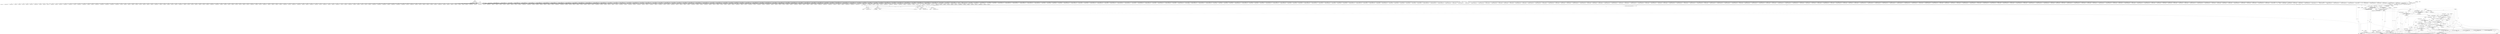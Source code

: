 digraph "0_ImageMagick_56d6e20de489113617cbbddaf41e92600a34db22@array" {
"1011479" [label="(Call,attributes[i] != (const xmlChar *) NULL)"];
"1011510" [label="(Call,(const char *) attributes[i])"];
"1011479" [label="(Call,attributes[i] != (const xmlChar *) NULL)"];
"1011470" [label="(Call,attributes != (const xmlChar **) NULL)"];
"1000185" [label="(MethodParameterIn,const xmlChar **attributes)"];
"1011472" [label="(Call,(const xmlChar **) NULL)"];
"1000237" [label="(Call,(char *) NULL)"];
"1000232" [label="(Call,(const char *) NULL)"];
"1011483" [label="(Call,(const xmlChar *) NULL)"];
"1011909" [label="(Call,(char **) NULL)"];
"1012008" [label="(Call,(char **) NULL)"];
"1012032" [label="(Call,(char **) NULL)"];
"1011886" [label="(Call,(char **) NULL)"];
"1011499" [label="(Call,InterpretImageProperties(msl_info->image_info[n],\n                msl_info->attributes[n],(const char *) attributes[i]))"];
"1011497" [label="(Call,attribute=InterpretImageProperties(msl_info->image_info[n],\n                msl_info->attributes[n],(const char *) attributes[i]))"];
"1011515" [label="(Call,CloneString(&value,attribute))"];
"1012466" [label="(Call,GetTypeMetrics(msl_info->attributes[n],draw_info,&metrics))"];
"1012464" [label="(Call,status=GetTypeMetrics(msl_info->attributes[n],draw_info,&metrics))"];
"1012476" [label="(Call,status != MagickFalse)"];
"1012481" [label="(Call,image=msl_info->attributes[n])"];
"1012488" [label="(Call,FormatImageProperty(image,\"msl:font-metrics.pixels_per_em.x\",\n                \"%g\",metrics.pixels_per_em.x))"];
"1012497" [label="(Call,FormatImageProperty(image,\"msl:font-metrics.pixels_per_em.y\",\n                \"%g\",metrics.pixels_per_em.y))"];
"1012506" [label="(Call,FormatImageProperty(image,\"msl:font-metrics.ascent\",\"%g\",\n                metrics.ascent))"];
"1012513" [label="(Call,FormatImageProperty(image,\"msl:font-metrics.descent\",\"%g\",\n                metrics.descent))"];
"1012520" [label="(Call,FormatImageProperty(image,\"msl:font-metrics.width\",\"%g\",\n                metrics.width))"];
"1012527" [label="(Call,FormatImageProperty(image,\"msl:font-metrics.height\",\"%g\",\n                metrics.height))"];
"1012534" [label="(Call,FormatImageProperty(image,\"msl:font-metrics.max_advance\",\"%g\",\n                metrics.max_advance))"];
"1012541" [label="(Call,FormatImageProperty(image,\"msl:font-metrics.bounds.x1\",\"%g\",\n                metrics.bounds.x1))"];
"1012550" [label="(Call,FormatImageProperty(image,\"msl:font-metrics.bounds.y1\",\"%g\",\n                metrics.bounds.y1))"];
"1012559" [label="(Call,FormatImageProperty(image,\"msl:font-metrics.bounds.x2\",\"%g\",\n                metrics.bounds.x2))"];
"1012568" [label="(Call,FormatImageProperty(image,\"msl:font-metrics.bounds.y2\",\"%g\",\n                metrics.bounds.y2))"];
"1012577" [label="(Call,FormatImageProperty(image,\"msl:font-metrics.origin.x\",\"%g\",\n                metrics.origin.x))"];
"1012586" [label="(Call,FormatImageProperty(image,\"msl:font-metrics.origin.y\",\"%g\",\n                metrics.origin.y))"];
"1012597" [label="(Call,DestroyDrawInfo(draw_info))"];
"1012595" [label="(Call,draw_info=DestroyDrawInfo(draw_info))"];
"1008599" [label="(Call,(const char *) attributes[i])"];
"1018046" [label="(Call,(Image*) NULL)"];
"1017467" [label="(Call,(Image *) NULL)"];
"1017623" [label="(Call,(const char *) attributes[i])"];
"1006461" [label="(Call,(const char *) attributes[i])"];
"1012514" [label="(Identifier,image)"];
"1012517" [label="(Call,metrics.descent)"];
"1014935" [label="(Call,(const char *) attributes[i++])"];
"1014502" [label="(Call,(Image *) NULL)"];
"1018943" [label="(Call,attributes != (const xmlChar **) NULL)"];
"1003100" [label="(Call,(char **) NULL)"];
"1004484" [label="(Call,(const char *) attributes[i++])"];
"1014729" [label="(Call,(const xmlChar *) NULL)"];
"1006772" [label="(Call,attributes[i] != (const xmlChar *) NULL)"];
"1000234" [label="(Identifier,NULL)"];
"1009820" [label="(Call,(const xmlChar *) NULL)"];
"1016133" [label="(Call,(const char *) NULL)"];
"1003342" [label="(Call,(const xmlChar *) NULL)"];
"1008856" [label="(Call,(Image *) NULL)"];
"1004334" [label="(Call,(const xmlChar *) NULL)"];
"1019473" [label="(Call,attributes[i] != (const xmlChar *) NULL)"];
"1011845" [label="(Call,ParseCommandOption(MagickGravityOptions,MagickFalse,\n                        value))"];
"1004223" [label="(Call,(Image *) NULL)"];
"1014856" [label="(Call,(Image *) NULL)"];
"1001578" [label="(Call,(const xmlChar *) NULL)"];
"1014978" [label="(Call,(char **) NULL)"];
"1012568" [label="(Call,FormatImageProperty(image,\"msl:font-metrics.bounds.y2\",\"%g\",\n                metrics.bounds.y2))"];
"1003329" [label="(Call,attributes != (const xmlChar **) NULL)"];
"1007963" [label="(Call,attributes[i] != (const xmlChar *) NULL)"];
"1012476" [label="(Call,status != MagickFalse)"];
"1004977" [label="(Call,attributes[i] != (const xmlChar *) NULL)"];
"1012481" [label="(Call,image=msl_info->attributes[n])"];
"1004729" [label="(Call,(const xmlChar *) NULL)"];
"1009144" [label="(Call,(const char *) attributes[i])"];
"1012873" [label="(Call,(const char *) attributes[i++])"];
"1010794" [label="(Call,attributes[i] != (const xmlChar *) NULL)"];
"1008628" [label="(Call,(char **) NULL)"];
"1018781" [label="(Call,(Image *) NULL)"];
"1001605" [label="(Call,(const char *) attributes[i])"];
"1003476" [label="(Call,(Image *) NULL)"];
"1011490" [label="(Identifier,keyword)"];
"1000279" [label="(Call,(Image *) NULL)"];
"1019173" [label="(Call,(char **) NULL)"];
"1018251" [label="(Call,(Image*) NULL)"];
"1005603" [label="(Call,(char **) NULL)"];
"1001764" [label="(Call,(const char *) attributes[i++])"];
"1018952" [label="(Call,attributes[i] != (const xmlChar *) NULL)"];
"1006241" [label="(Call,(const xmlChar *) NULL)"];
"1017032" [label="(Call,(const char *) attributes[i++])"];
"1014011" [label="(Call,(const char *) attributes[i++])"];
"1012993" [label="(Call,(Image *) NULL)"];
"1012501" [label="(Call,metrics.pixels_per_em.y)"];
"1017221" [label="(Call,(Image *) NULL)"];
"1012554" [label="(Call,metrics.bounds.y1)"];
"1003024" [label="(Call,(const char *) attributes[i])"];
"1018373" [label="(Call,(const char *) attributes[i])"];
"1000529" [label="(Call,attributes[i] != (const xmlChar *) NULL)"];
"1014248" [label="(Call,(Image *) NULL)"];
"1007724" [label="(Call,(char **) NULL)"];
"1007223" [label="(Call,(const xmlChar *) NULL)"];
"1002993" [label="(Call,attributes[i] != (const xmlChar *) NULL)"];
"1009893" [label="(Call,(char **) NULL)"];
"1004956" [label="(Call,(Image *) NULL)"];
"1011480" [label="(Call,attributes[i])"];
"1014663" [label="(Call,(Image *) NULL)"];
"1006434" [label="(Call,(const xmlChar *) NULL)"];
"1013026" [label="(Call,(const char *) attributes[i++])"];
"1002331" [label="(Call,(const xmlChar *) NULL)"];
"1008729" [label="(Call,(Image *) NULL)"];
"1015066" [label="(Call,(Image *) NULL)"];
"1007077" [label="(Call,attributes[i] != (const xmlChar *) NULL)"];
"1006523" [label="(Call,(char **) NULL)"];
"1011441" [label="(Block,)"];
"1014268" [label="(Call,attributes != (const xmlChar **) NULL)"];
"1002499" [label="(Call,(Image *) NULL)"];
"1011911" [label="(Identifier,NULL)"];
"1012861" [label="(Call,attributes[i] != (const xmlChar *) NULL)"];
"1019031" [label="(Call,(const char *) NULL)"];
"1013260" [label="(Call,attributes[i] != (const xmlChar *) NULL)"];
"1008883" [label="(Call,attributes[i] != (const xmlChar *) NULL)"];
"1009667" [label="(Call,attributes[i] != (const xmlChar *) NULL)"];
"1010906" [label="(Call,attributes[i] != (const xmlChar *) NULL)"];
"1012515" [label="(Literal,\"msl:font-metrics.descent\")"];
"1007655" [label="(Call,attributes != (const xmlChar **) NULL)"];
"1007668" [label="(Call,(const xmlChar *) NULL)"];
"1005116" [label="(Call,(const char *) attributes[i++])"];
"1007621" [label="(Call,(Image *) NULL)"];
"1018821" [label="(Call,(Image *) NULL)"];
"1011472" [label="(Call,(const xmlChar **) NULL)"];
"1013005" [label="(Call,attributes != (const xmlChar **) NULL)"];
"1019118" [label="(Call,attributes[i] != (const xmlChar *) NULL)"];
"1000232" [label="(Call,(const char *) NULL)"];
"1013107" [label="(Call,(char **) NULL)"];
"1012590" [label="(Call,metrics.origin.y)"];
"1013619" [label="(Call,attributes == (const xmlChar **) NULL)"];
"1007219" [label="(Call,attributes[i] != (const xmlChar *) NULL)"];
"1000235" [label="(Call,value=(char *) NULL)"];
"1017604" [label="(Call,(const char *) attributes[i++])"];
"1012559" [label="(Call,FormatImageProperty(image,\"msl:font-metrics.bounds.x2\",\"%g\",\n                metrics.bounds.x2))"];
"1008762" [label="(Call,(const char *) attributes[i++])"];
"1012523" [label="(Literal,\"%g\")"];
"1018560" [label="(Call,(Image *) NULL)"];
"1016302" [label="(Call,attributes[i] != (const xmlChar *) NULL)"];
"1006249" [label="(Call,(const char *) attributes[i++])"];
"1003448" [label="(Call,(const char *) NULL)"];
"1015731" [label="(Call,attributes == (const xmlChar **) NULL)"];
"1000307" [label="(Call,(const xmlChar *) NULL)"];
"1010825" [label="(Call,(const char *) attributes[i])"];
"1008874" [label="(Call,attributes != (const xmlChar **) NULL)"];
"1019122" [label="(Call,(const xmlChar *) NULL)"];
"1008651" [label="(Call,(char **) NULL)"];
"1010806" [label="(Call,(const char *) attributes[i++])"];
"1017596" [label="(Call,(const xmlChar *) NULL)"];
"1002533" [label="(Call,(const char *) attributes[i++])"];
"1002705" [label="(Call,attributes[i] != (const xmlChar *) NULL)"];
"1007108" [label="(Call,(const char *) attributes[i])"];
"1017492" [label="(Call,(const xmlChar *) NULL)"];
"1012578" [label="(Identifier,image)"];
"1003350" [label="(Call,(const char *) attributes[i++])"];
"1017427" [label="(Call,(Image *) NULL)"];
"1015276" [label="(Call,(Image *) NULL)"];
"1009698" [label="(Call,(const char *) attributes[i])"];
"1018149" [label="(Call,(const xmlChar *) NULL)"];
"1005095" [label="(Call,attributes != (const xmlChar **) NULL)"];
"1008160" [label="(Call,(const xmlChar *) NULL)"];
"1000185" [label="(MethodParameterIn,const xmlChar **attributes)"];
"1004968" [label="(Call,attributes != (const xmlChar **) NULL)"];
"1019108" [label="(Call,attributes == (const xmlChar **) NULL)"];
"1000541" [label="(Call,(const char *) attributes[i++])"];
"1016551" [label="(Call,attributes[i] != (const xmlChar *) NULL)"];
"1011228" [label="(Call,(const xmlChar *) NULL)"];
"1011479" [label="(Call,attributes[i] != (const xmlChar *) NULL)"];
"1017254" [label="(Call,(const char *) attributes[i++])"];
"1006803" [label="(Call,(const char *) attributes[i])"];
"1012537" [label="(Literal,\"%g\")"];
"1010626" [label="(Call,(const xmlChar *) NULL)"];
"1013264" [label="(Call,(const xmlChar *) NULL)"];
"1018710" [label="(Call,(char **) NULL)"];
"1015773" [label="(Call,(const char *) attributes[i])"];
"1004756" [label="(Call,(const char *) attributes[i])"];
"1007056" [label="(Call,(Image *) NULL)"];
"1018629" [label="(Call,(Image *) NULL)"];
"1012008" [label="(Call,(char **) NULL)"];
"1017908" [label="(Call,(Image*) NULL)"];
"1001565" [label="(Call,attributes != (const xmlChar **) NULL)"];
"1010106" [label="(Call,attributes[i] != (const xmlChar *) NULL)"];
"1006586" [label="(Call,(Image *) NULL)"];
"1010507" [label="(Call,(char **) NULL)"];
"1004701" [label="(Call,(Image *) NULL)"];
"1010304" [label="(Call,(const char *) attributes[i])"];
"1008568" [label="(Call,attributes == (const xmlChar **) NULL)"];
"1010285" [label="(Call,(const char *) attributes[i++])"];
"1008556" [label="(Call,(Image *) NULL)"];
"1012538" [label="(Call,metrics.max_advance)"];
"1017020" [label="(Call,attributes[i] != (const xmlChar *) NULL)"];
"1012508" [label="(Literal,\"msl:font-metrics.ascent\")"];
"1017972" [label="(Call,(const char *) attributes[i])"];
"1001983" [label="(Call,(Image *) NULL)"];
"1017944" [label="(Call,(const xmlChar *) NULL)"];
"1008486" [label="(Call,(Image *) NULL)"];
"1018416" [label="(Call,(Image *) NULL)"];
"1013153" [label="(Call,(Image *) NULL)"];
"1012507" [label="(Identifier,image)"];
"1012482" [label="(Identifier,image)"];
"1005104" [label="(Call,attributes[i] != (const xmlChar *) NULL)"];
"1004737" [label="(Call,(const char *) attributes[i++])"];
"1012054" [label="(Call,ParseCommandOption(MagickStretchOptions,MagickFalse,\n                        value))"];
"1004321" [label="(Call,attributes != (const xmlChar **) NULL)"];
"1007796" [label="(Call,(char **) NULL)"];
"1019259" [label="(Call,(const char *) attributes[i++])"];
"1009457" [label="(Call,attributes != (const xmlChar **) NULL)"];
"1018177" [label="(Call,(const char *) attributes[i])"];
"1015555" [label="(Call,(const char *) attributes[i])"];
"1014913" [label="(Call,attributes == (const xmlChar **) NULL)"];
"1011497" [label="(Call,attribute=InterpretImageProperties(msl_info->image_info[n],\n                msl_info->attributes[n],(const char *) attributes[i]))"];
"1011471" [label="(Identifier,attributes)"];
"1012522" [label="(Literal,\"msl:font-metrics.width\")"];
"1009104" [label="(Call,attributes != (const xmlChar **) NULL)"];
"1010545" [label="(Call,(Image *) NULL)"];
"1004476" [label="(Call,(const xmlChar *) NULL)"];
"1004443" [label="(Call,(Image *) NULL)"];
"1005702" [label="(Call,(char **) NULL)"];
"1012500" [label="(Literal,\"%g\")"];
"1011909" [label="(Call,(char **) NULL)"];
"1010896" [label="(Call,attributes == (const xmlChar **) NULL)"];
"1012516" [label="(Literal,\"%g\")"];
"1018983" [label="(Call,(const char *) attributes[i])"];
"1006679" [label="(Call,(const char *) attributes[i])"];
"1009559" [label="(Call,(char **) NULL)"];
"1009478" [label="(Call,(const char *) attributes[i++])"];
"1016998" [label="(Call,(Image *) NULL)"];
"1016530" [label="(Call,(Image *) NULL)"];
"1005008" [label="(Call,(const char *) attributes[i])"];
"1005566" [label="(Call,(char **) NULL)"];
"1012497" [label="(Call,FormatImageProperty(image,\"msl:font-metrics.pixels_per_em.y\",\n                \"%g\",metrics.pixels_per_em.y))"];
"1002635" [label="(Call,(Image *) NULL)"];
"1002016" [label="(Call,(const xmlChar *) NULL)"];
"1017744" [label="(Call,(const xmlChar *) NULL)"];
"1004884" [label="(Call,(const char *) attributes[i])"];
"1008355" [label="(Call,attributes[i] != (const xmlChar *) NULL)"];
"1018873" [label="(Call,(const char *) attributes[i])"];
"1015288" [label="(Call,attributes != (const xmlChar **) NULL)"];
"1004306" [label="(Call,(Image *) NULL)"];
"1013999" [label="(Call,attributes[i] != (const xmlChar *) NULL)"];
"1012529" [label="(Literal,\"msl:font-metrics.height\")"];
"1012586" [label="(Call,FormatImageProperty(image,\"msl:font-metrics.origin.y\",\"%g\",\n                metrics.origin.y))"];
"1004503" [label="(Call,(const char *) attributes[i])"];
"1018135" [label="(Call,attributes == (const xmlChar **) NULL)"];
"1012561" [label="(Literal,\"msl:font-metrics.bounds.x2\")"];
"1009466" [label="(Call,attributes[i] != (const xmlChar *) NULL)"];
"1016293" [label="(Call,attributes != (const xmlChar **) NULL)"];
"1003989" [label="(Call,(Image *) NULL)"];
"1012916" [label="(Call,(char *) NULL)"];
"1002451" [label="(Call,(Image *) NULL)"];
"1012528" [label="(Identifier,image)"];
"1006330" [label="(Call,(char **) NULL)"];
"1012483" [label="(Call,msl_info->attributes[n])"];
"1000936" [label="(Call,(char **) NULL)"];
"1004989" [label="(Call,(const char *) attributes[i++])"];
"1006216" [label="(Call,(Image *) NULL)"];
"1008367" [label="(Call,(const char *) attributes[i++])"];
"1016823" [label="(Call,attributes != (const xmlChar **) NULL)"];
"1000959" [label="(Call,(char **) NULL)"];
"1011491" [label="(Call,(const char *) attributes[i++])"];
"1000533" [label="(Call,(const xmlChar *) NULL)"];
"1018113" [label="(Call,(Image*) NULL)"];
"1004330" [label="(Call,attributes[i] != (const xmlChar *) NULL)"];
"1013667" [label="(Call,(const char *) attributes[i])"];
"1000315" [label="(Call,(const char *) attributes[i++])"];
"1005726" [label="(Call,(char **) NULL)"];
"1012577" [label="(Call,FormatImageProperty(image,\"msl:font-metrics.origin.x\",\"%g\",\n                metrics.origin.x))"];
"1012521" [label="(Identifier,image)"];
"1012492" [label="(Call,metrics.pixels_per_em.x)"];
"1012865" [label="(Call,(const xmlChar *) NULL)"];
"1012534" [label="(Call,FormatImageProperty(image,\"msl:font-metrics.max_advance\",\"%g\",\n                metrics.max_advance))"];
"1017564" [label="(Call,(Image *) NULL)"];
"1008346" [label="(Call,attributes != (const xmlChar **) NULL)"];
"1007182" [label="(Call,(Image *) NULL)"];
"1017519" [label="(Call,(const char *) attributes[i])"];
"1011505" [label="(Call,msl_info->attributes[n])"];
"1018321" [label="(Call,(Image *) NULL)"];
"1011488" [label="(Block,)"];
"1001783" [label="(Call,(const char *) attributes[i])"];
"1012488" [label="(Call,FormatImageProperty(image,\"msl:font-metrics.pixels_per_em.x\",\n                \"%g\",metrics.pixels_per_em.x))"];
"1004463" [label="(Call,attributes != (const xmlChar **) NULL)"];
"1008334" [label="(Call,(Image *) NULL)"];
"1019463" [label="(Call,attributes == (const xmlChar **) NULL)"];
"1014277" [label="(Call,attributes[i] != (const xmlChar *) NULL)"];
"1012560" [label="(Identifier,image)"];
"1007967" [label="(Call,(const xmlChar *) NULL)"];
"1017364" [label="(Call,(char **) NULL)"];
"1010414" [label="(Call,attributes[i] != (const xmlChar *) NULL)"];
"1002997" [label="(Call,(const xmlChar *) NULL)"];
"1009658" [label="(Call,attributes != (const xmlChar **) NULL)"];
"1015515" [label="(Call,attributes != (const xmlChar **) NULL)"];
"1014556" [label="(Call,(const char *) attributes[i])"];
"1014003" [label="(Call,(const xmlChar *) NULL)"];
"1001731" [label="(Call,(Image *) NULL)"];
"1011474" [label="(Identifier,NULL)"];
"1008781" [label="(Call,(const char *) attributes[i])"];
"1015487" [label="(Call,(Image *) NULL)"];
"1013272" [label="(Call,(const char *) attributes[i++])"];
"1011255" [label="(Call,(const char *) attributes[i])"];
"1011907" [label="(Call,StringToDouble(value,(char **) NULL))"];
"1011500" [label="(Call,msl_info->image_info[n])"];
"1004853" [label="(Call,attributes[i] != (const xmlChar *) NULL)"];
"1012524" [label="(Call,metrics.width)"];
"1014528" [label="(Call,(const xmlChar *) NULL)"];
"1003765" [label="(Call,(const char *) NULL)"];
"1003943" [label="(Call,(char **) NULL)"];
"1010418" [label="(Call,(const xmlChar *) NULL)"];
"1012527" [label="(Call,FormatImageProperty(image,\"msl:font-metrics.height\",\"%g\",\n                metrics.height))"];
"1010884" [label="(Call,(Image *) NULL)"];
"1002239" [label="(Call,(Image *) NULL)"];
"1012464" [label="(Call,status=GetTypeMetrics(msl_info->attributes[n],draw_info,&metrics))"];
"1017740" [label="(Call,attributes[i] != (const xmlChar *) NULL)"];
"1008590" [label="(Call,(const char *) attributes[i++])"];
"1012662" [label="(Call,(const xmlChar *) NULL)"];
"1015753" [label="(Call,(const char *) attributes[i++])"];
"1010097" [label="(Call,attributes != (const xmlChar **) NULL)"];
"1012006" [label="(Call,StringToDouble(value,(char **) NULL))"];
"1012851" [label="(Call,attributes == (const xmlChar **) NULL)"];
"1016362" [label="(Call,(char **) NULL)"];
"1014756" [label="(Call,(const char *) attributes[i])"];
"1001752" [label="(Call,attributes[i] != (const xmlChar *) NULL)"];
"1006237" [label="(Call,attributes[i] != (const xmlChar *) NULL)"];
"1012472" [label="(Identifier,draw_info)"];
"1006639" [label="(Call,attributes != (const xmlChar **) NULL)"];
"1010922" [label="(Call,(const char *) attributes[i++])"];
"1004832" [label="(Call,(Image *) NULL)"];
"1018641" [label="(Call,attributes != (const xmlChar **) NULL)"];
"1010110" [label="(Call,(const xmlChar *) NULL)"];
"1006931" [label="(Call,(Image *) NULL)"];
"1013929" [label="(Call,(Image *) NULL)"];
"1009203" [label="(Call,(char **) NULL)"];
"1014785" [label="(Call,(char **) NULL)"];
"1000303" [label="(Call,attributes[i] != (const xmlChar *) NULL)"];
"1007941" [label="(Call,(Image *) NULL)"];
"1003532" [label="(Call,(const char *) attributes[i])"];
"1012473" [label="(Call,&metrics)"];
"1008887" [label="(Call,(const xmlChar *) NULL)"];
"1009470" [label="(Call,(const xmlChar *) NULL)"];
"1012466" [label="(Call,GetTypeMetrics(msl_info->attributes[n],draw_info,&metrics))"];
"1019247" [label="(Call,attributes[i] != (const xmlChar *) NULL)"];
"1012658" [label="(Call,attributes[i] != (const xmlChar *) NULL)"];
"1012580" [label="(Literal,\"%g\")"];
"1003369" [label="(Call,(const char *) attributes[i])"];
"1006430" [label="(Call,attributes[i] != (const xmlChar *) NULL)"];
"1012467" [label="(Call,msl_info->attributes[n])"];
"1002717" [label="(Call,(const char *) attributes[i++])"];
"1002012" [label="(Call,attributes[i] != (const xmlChar *) NULL)"];
"1009113" [label="(Call,attributes[i] != (const xmlChar *) NULL)"];
"1015528" [label="(Call,(const xmlChar *) NULL)"];
"1010273" [label="(Call,attributes[i] != (const xmlChar *) NULL)"];
"1012478" [label="(Identifier,MagickFalse)"];
"1012893" [label="(Call,(const char *) attributes[i])"];
"1004660" [label="(Call,(Image *) NULL)"];
"1014955" [label="(Call,(const char *) attributes[i])"];
"1017024" [label="(Call,(const xmlChar *) NULL)"];
"1010798" [label="(Call,(const xmlChar *) NULL)"];
"1017273" [label="(Call,(const char *) attributes[i])"];
"1012552" [label="(Literal,\"msl:font-metrics.bounds.y1\")"];
"1015745" [label="(Call,(const xmlChar *) NULL)"];
"1010941" [label="(Call,(const char *) attributes[i])"];
"1008146" [label="(Call,attributes == (const xmlChar **) NULL)"];
"1017233" [label="(Call,attributes != (const xmlChar **) NULL)"];
"1016888" [label="(Call,(char **) NULL)"];
"1012032" [label="(Call,(char **) NULL)"];
"1010653" [label="(Call,(const char *) attributes[i])"];
"1008582" [label="(Call,(const xmlChar *) NULL)"];
"1006268" [label="(Call,(const char *) attributes[i])"];
"1014737" [label="(Call,(const char *) attributes[i++])"];
"1009807" [label="(Call,attributes != (const xmlChar **) NULL)"];
"1012569" [label="(Identifier,image)"];
"1011884" [label="(Call,StringToDouble(value,\n                        (char **) NULL))"];
"1016542" [label="(Call,attributes != (const xmlChar **) NULL)"];
"1012477" [label="(Identifier,status)"];
"1014524" [label="(Call,attributes[i] != (const xmlChar *) NULL)"];
"1002043" [label="(Call,(const char *) attributes[i])"];
"1000334" [label="(Call,(const char *) attributes[i])"];
"1009445" [label="(Call,(Image *) NULL)"];
"1007231" [label="(Call,(const char *) attributes[i++])"];
"1001878" [label="(Call,(char **) NULL)"];
"1011888" [label="(Identifier,NULL)"];
"1006409" [label="(Call,(Image *) NULL)"];
"1001942" [label="(Call,(Image *) NULL)"];
"1004472" [label="(Call,attributes[i] != (const xmlChar *) NULL)"];
"1019593" [label="(Call,value != NULL)"];
"1012531" [label="(Call,metrics.height)"];
"1001743" [label="(Call,attributes != (const xmlChar **) NULL)"];
"1001586" [label="(Call,(const char *) attributes[i++])"];
"1006228" [label="(Call,attributes != (const xmlChar **) NULL)"];
"1010137" [label="(Call,(const char *) attributes[i])"];
"1011642" [label="(Call,ParseCommandOption(MagickAlignOptions,MagickFalse,\n                        value))"];
"1009780" [label="(Call,(Image *) NULL)"];
"1007089" [label="(Call,(const char *) attributes[i++])"];
"1015719" [label="(Call,(Image *) NULL)"];
"1019251" [label="(Call,(const xmlChar *) NULL)"];
"1006964" [label="(Call,(const char *) attributes[i++])"];
"1012034" [label="(Identifier,NULL)"];
"1004844" [label="(Call,attributes != (const xmlChar **) NULL)"];
"1012010" [label="(Identifier,NULL)"];
"1015078" [label="(Call,attributes != (const xmlChar **) NULL)"];
"1006368" [label="(Call,(Image *) NULL)"];
"1016845" [label="(Call,(const char *) attributes[i++])"];
"1019225" [label="(Call,(Image *) NULL)"];
"1002948" [label="(Call,(Image *) NULL)"];
"1017583" [label="(Call,attributes != (const xmlChar **) NULL)"];
"1016865" [label="(Call,(const char *) attributes[i])"];
"1000520" [label="(Call,attributes != (const xmlChar **) NULL)"];
"1012589" [label="(Literal,\"%g\")"];
"1006857" [label="(Call,(Image *) NULL)"];
"1017719" [label="(Call,(Image *) NULL)"];
"1000239" [label="(Identifier,NULL)"];
"1011517" [label="(Identifier,value)"];
"1016582" [label="(Call,(const char *) attributes[i])"];
"1011200" [label="(Call,(Image *) NULL)"];
"1012579" [label="(Literal,\"msl:font-metrics.origin.x\")"];
"1011498" [label="(Identifier,attribute)"];
"1008895" [label="(Call,(const char *) attributes[i++])"];
"1002024" [label="(Call,(const char *) attributes[i++])"];
"1002525" [label="(Call,(const xmlChar *) NULL)"];
"1004865" [label="(Call,(const char *) attributes[i++])"];
"1014207" [label="(Call,(Image *) NULL)"];
"1013018" [label="(Call,(const xmlChar *) NULL)"];
"1017674" [label="(Call,(char **) NULL)"];
"1007695" [label="(Call,(const char *) attributes[i])"];
"1011485" [label="(Identifier,NULL)"];
"1002339" [label="(Call,(const char *) attributes[i++])"];
"1017242" [label="(Call,attributes[i] != (const xmlChar *) NULL)"];
"1013250" [label="(Call,attributes == (const xmlChar **) NULL)"];
"1008578" [label="(Call,attributes[i] != (const xmlChar *) NULL)"];
"1018449" [label="(Call,(const xmlChar *) NULL)"];
"1010622" [label="(Call,attributes[i] != (const xmlChar *) NULL)"];
"1012543" [label="(Literal,\"msl:font-metrics.bounds.x1\")"];
"1014308" [label="(Call,(const char *) attributes[i])"];
"1012490" [label="(Literal,\"msl:font-metrics.pixels_per_em.x\")"];
"1011516" [label="(Call,&value)"];
"1006421" [label="(Call,attributes != (const xmlChar **) NULL)"];
"1017752" [label="(Call,(const char *) attributes[i++])"];
"1003501" [label="(Call,attributes[i] != (const xmlChar *) NULL)"];
"1010264" [label="(Call,attributes != (const xmlChar **) NULL)"];
"1018354" [label="(Call,(const char *) attributes[i++])"];
"1012595" [label="(Call,draw_info=DestroyDrawInfo(draw_info))"];
"1000484" [label="(Call,(Image *) NULL)"];
"1008741" [label="(Call,attributes != (const xmlChar **) NULL)"];
"1008142" [label="(Call,(Image *) NULL)"];
"1019279" [label="(Call,(const char *) attributes[i])"];
"1015536" [label="(Call,(const char *) attributes[i++])"];
"1009847" [label="(Call,(const char *) attributes[i])"];
"1007953" [label="(Call,attributes == (const xmlChar **) NULL)"];
"1002553" [label="(Call,(const char *) attributes[i])"];
"1014923" [label="(Call,attributes[i] != (const xmlChar *) NULL)"];
"1013695" [label="(Call,(char **) NULL)"];
"1004716" [label="(Call,attributes != (const xmlChar **) NULL)"];
"1010118" [label="(Call,(const char *) attributes[i++])"];
"1012597" [label="(Call,DestroyDrawInfo(draw_info))"];
"1000294" [label="(Call,attributes != (const xmlChar **) NULL)"];
"1010734" [label="(Call,(char **) NULL)"];
"1015016" [label="(Call,(Image *) NULL)"];
"1012598" [label="(Identifier,draw_info)"];
"1016333" [label="(Call,(const char *) attributes[i])"];
"1002291" [label="(Call,(Image *) NULL)"];
"1012114" [label="(Call,ParseCommandOption(MagickStyleOptions,MagickFalse,\n                        value))"];
"1017500" [label="(Call,(const char *) attributes[i++])"];
"1018854" [label="(Call,(const char *) attributes[i++])"];
"1009940" [label="(Call,(char **) NULL)"];
"1014725" [label="(Call,attributes[i] != (const xmlChar *) NULL)"];
"1011886" [label="(Call,(char **) NULL)"];
"1018928" [label="(Call,(Image *) NULL)"];
"1002511" [label="(Call,attributes != (const xmlChar **) NULL)"];
"1004981" [label="(Call,(const xmlChar *) NULL)"];
"1019505" [label="(Call,(const char *) attributes[i])"];
"1007975" [label="(Call,(const char *) attributes[i++])"];
"1006660" [label="(Call,(const char *) attributes[i++])"];
"1005108" [label="(Call,(const xmlChar *) NULL)"];
"1001550" [label="(Call,(Image *) NULL)"];
"1002984" [label="(Call,attributes != (const xmlChar **) NULL)"];
"1013014" [label="(Call,attributes[i] != (const xmlChar *) NULL)"];
"1005059" [label="(Call,(Image *) NULL)"];
"1001680" [label="(Call,(Image *) NULL)"];
"1015099" [label="(Call,(const char *) attributes[i++])"];
"1011469" [label="(ControlStructure,if (attributes != (const xmlChar **) NULL))"];
"1007676" [label="(Call,(const char *) attributes[i++])"];
"1010082" [label="(Call,(Image *) NULL)"];
"1013238" [label="(Call,(Image *) NULL)"];
"1002576" [label="(Call,(char **) NULL)"];
"1018445" [label="(Call,attributes[i] != (const xmlChar *) NULL)"];
"1011477" [label="(Identifier,i)"];
"1016833" [label="(Call,attributes[i] != (const xmlChar *) NULL)"];
"1006983" [label="(Call,(const char *) attributes[i])"];
"1010613" [label="(Call,attributes != (const xmlChar **) NULL)"];
"1008359" [label="(Call,(const xmlChar *) NULL)"];
"1004361" [label="(Call,(const char *) attributes[i])"];
"1006442" [label="(Call,(const char *) attributes[i++])"];
"1011224" [label="(Call,attributes[i] != (const xmlChar *) NULL)"];
"1014514" [label="(Call,attributes == (const xmlChar **) NULL)"];
"1010634" [label="(Call,(const char *) attributes[i++])"];
"1013639" [label="(Call,(const xmlChar *) NULL)"];
"1010405" [label="(Call,attributes != (const xmlChar **) NULL)"];
"1008750" [label="(Call,attributes[i] != (const xmlChar *) NULL)"];
"1002906" [label="(Call,(Image *) NULL)"];
"1009990" [label="(Call,(char **) NULL)"];
"1013764" [label="(Call,(char **) NULL)"];
"1012491" [label="(Literal,\"%g\")"];
"1016947" [label="(Call,(Image *) NULL)"];
"1007984" [label="(Call,(const char *) attributes[i])"];
"1015584" [label="(Call,(char **) NULL)"];
"1018145" [label="(Call,attributes[i] != (const xmlChar *) NULL)"];
"1015524" [label="(Call,attributes[i] != (const xmlChar *) NULL)"];
"1016763" [label="(Call,(Image *) NULL)"];
"1011510" [label="(Call,(const char *) attributes[i])"];
"1013635" [label="(Call,attributes[i] != (const xmlChar *) NULL)"];
"1002521" [label="(Call,attributes[i] != (const xmlChar *) NULL)"];
"1000560" [label="(Call,(const char *) attributes[i])"];
"1007821" [label="(Call,(char **) NULL)"];
"1017479" [label="(Call,attributes != (const xmlChar **) NULL)"];
"1013787" [label="(Call,(char **) NULL)"];
"1007210" [label="(Call,attributes != (const xmlChar **) NULL)"];
"1015301" [label="(Call,(const xmlChar *) NULL)"];
"1008415" [label="(Call,(char **) NULL)"];
"1012550" [label="(Call,FormatImageProperty(image,\"msl:font-metrics.bounds.y1\",\"%g\",\n                metrics.bounds.y1))"];
"1016278" [label="(Call,(Image *) NULL)"];
"1006943" [label="(Call,attributes != (const xmlChar **) NULL)"];
"1011483" [label="(Call,(const xmlChar *) NULL)"];
"1012541" [label="(Call,FormatImageProperty(image,\"msl:font-metrics.bounds.x1\",\"%g\",\n                metrics.bounds.x1))"];
"1012588" [label="(Literal,\"msl:font-metrics.origin.y\")"];
"1018964" [label="(Call,(const char *) attributes[i++])"];
"1011671" [label="(Call,ParseCommandOption(MagickBooleanOptions,MagickFalse,\n                        value))"];
"1012571" [label="(Literal,\"%g\")"];
"1014142" [label="(Call,(char **) NULL)"];
"1000443" [label="(Call,(Image *) NULL)"];
"1004342" [label="(Call,(const char *) attributes[i++])"];
"1012465" [label="(Identifier,status)"];
"1011215" [label="(Call,attributes != (const xmlChar **) NULL)"];
"1018650" [label="(Call,attributes[i] != (const xmlChar *) NULL)"];
"1010784" [label="(Call,attributes == (const xmlChar **) NULL)"];
"1016387" [label="(Call,(char **) NULL)"];
"1016837" [label="(Call,(const xmlChar *) NULL)"];
"1010587" [label="(Call,(Image *) NULL)"];
"1012670" [label="(Call,(const char *) attributes[i++])"];
"1011236" [label="(Call,(const char *) attributes[i++])"];
"1018157" [label="(Call,(const char *) attributes[i++])"];
"1009117" [label="(Call,(const xmlChar *) NULL)"];
"1015309" [label="(Call,(const char *) attributes[i++])"];
"1017930" [label="(Call,attributes == (const xmlChar **) NULL)"];
"1014438" [label="(Call,(Image *) NULL)"];
"1002736" [label="(Call,(const char *) attributes[i])"];
"1018333" [label="(Call,attributes != (const xmlChar **) NULL)"];
"1018681" [label="(Call,(const char *) attributes[i])"];
"1012542" [label="(Identifier,image)"];
"1012581" [label="(Call,metrics.origin.x)"];
"1008168" [label="(Call,(const char *) attributes[i++])"];
"1016563" [label="(Call,(const char *) attributes[i++])"];
"1018654" [label="(Call,(const xmlChar *) NULL)"];
"1003311" [label="(Call,(Image *) NULL)"];
"1008674" [label="(Call,(char **) NULL)"];
"1019237" [label="(Call,attributes == (const xmlChar **) NULL)"];
"1001574" [label="(Call,attributes[i] != (const xmlChar *) NULL)"];
"1018956" [label="(Call,(const xmlChar *) NULL)"];
"1007664" [label="(Call,attributes[i] != (const xmlChar *) NULL)"];
"1011499" [label="(Call,InterpretImageProperties(msl_info->image_info[n],\n                msl_info->attributes[n],(const char *) attributes[i]))"];
"1002696" [label="(Call,attributes != (const xmlChar **) NULL)"];
"1015087" [label="(Call,attributes[i] != (const xmlChar *) NULL)"];
"1013972" [label="(Call,(Image *) NULL)"];
"1012479" [label="(Block,)"];
"1006776" [label="(Call,(const xmlChar *) NULL)"];
"1018842" [label="(Call,attributes[i] != (const xmlChar *) NULL)"];
"1012553" [label="(Literal,\"%g\")"];
"1017010" [label="(Call,attributes == (const xmlChar **) NULL)"];
"1012551" [label="(Identifier,image)"];
"1001058" [label="(Call,(char **) NULL)"];
"1017592" [label="(Call,attributes[i] != (const xmlChar *) NULL)"];
"1014536" [label="(Call,(const char *) attributes[i++])"];
"1016684" [label="(Call,(char **) NULL)"];
"1017488" [label="(Call,attributes[i] != (const xmlChar *) NULL)"];
"1001756" [label="(Call,(const xmlChar *) NULL)"];
"1012475" [label="(ControlStructure,if (status != MagickFalse))"];
"1013990" [label="(Call,attributes != (const xmlChar **) NULL)"];
"1012689" [label="(Call,(const char *) attributes[i])"];
"1016314" [label="(Call,(const char *) attributes[i++])"];
"1010015" [label="(Call,(char **) NULL)"];
"1012030" [label="(Call,StringToDouble(value,(char **) NULL))"];
"1012536" [label="(Literal,\"msl:font-metrics.max_advance\")"];
"1010393" [label="(Call,(Image *) NULL)"];
"1003513" [label="(Call,(const char *) attributes[i++])"];
"1014289" [label="(Call,(const char *) attributes[i++])"];
"1004725" [label="(Call,attributes[i] != (const xmlChar *) NULL)"];
"1012596" [label="(Identifier,draw_info)"];
"1006648" [label="(Call,attributes[i] != (const xmlChar *) NULL)"];
"1018457" [label="(Call,(const char *) attributes[i++])"];
"1009605" [label="(Call,(Image *) NULL)"];
"1006763" [label="(Call,attributes != (const xmlChar **) NULL)"];
"1006627" [label="(Call,(Image *) NULL)"];
"1010277" [label="(Call,(const xmlChar *) NULL)"];
"1011470" [label="(Call,attributes != (const xmlChar **) NULL)"];
"1002318" [label="(Call,attributes != (const xmlChar **) NULL)"];
"1009081" [label="(Call,(Image *) NULL)"];
"1011475" [label="(ControlStructure,for (i=0; (attributes[i] != (const xmlChar *) NULL); i++))"];
"1011515" [label="(Call,CloneString(&value,attribute))"];
"1012570" [label="(Literal,\"msl:font-metrics.bounds.y2\")"];
"1012587" [label="(Identifier,image)"];
"1012544" [label="(Literal,\"%g\")"];
"1017052" [label="(Call,(const char *) attributes[i])"];
"1007570" [label="(Call,(Image *) NULL)"];
"1002327" [label="(Call,attributes[i] != (const xmlChar *) NULL)"];
"1014281" [label="(Call,(const xmlChar *) NULL)"];
"1016811" [label="(Call,(Image *) NULL)"];
"1006784" [label="(Call,(const char *) attributes[i++])"];
"1009876" [label="(Call,(char **) NULL)"];
"1012572" [label="(Call,metrics.bounds.y2)"];
"1010252" [label="(Call,(Image *) NULL)"];
"1017833" [label="(Call,(char **) NULL)"];
"1017871" [label="(Call,(Image *) NULL)"];
"1000230" [label="(Call,keyword=(const char *) NULL)"];
"1006751" [label="(Call,(Image *) NULL)"];
"1009816" [label="(Call,attributes[i] != (const xmlChar *) NULL)"];
"1019150" [label="(Call,(const char *) attributes[i])"];
"1006952" [label="(Call,attributes[i] != (const xmlChar *) NULL)"];
"1015741" [label="(Call,attributes[i] != (const xmlChar *) NULL)"];
"1013607" [label="(Call,(Image *) NULL)"];
"1016555" [label="(Call,(const xmlChar *) NULL)"];
"1019096" [label="(Call,(Image *) NULL)"];
"1003492" [label="(Call,attributes != (const xmlChar **) NULL)"];
"1018476" [label="(Call,(const char *) attributes[i])"];
"1015669" [label="(Call,(char **) NULL)"];
"1012853" [label="(Call,(const xmlChar **) NULL)"];
"1012520" [label="(Call,FormatImageProperty(image,\"msl:font-metrics.width\",\"%g\",\n                metrics.width))"];
"1010445" [label="(Call,(const char *) attributes[i])"];
"1015118" [label="(Call,(const char *) attributes[i])"];
"1009965" [label="(Call,(char **) NULL)"];
"1018436" [label="(Call,attributes != (const xmlChar **) NULL)"];
"1012510" [label="(Call,metrics.ascent)"];
"1008156" [label="(Call,attributes[i] != (const xmlChar *) NULL)"];
"1011447" [label="(Call,CloneDrawInfo(msl_info->image_info[n],\n            msl_info->draw_info[n]))"];
"1002709" [label="(Call,(const xmlChar *) NULL)"];
"1008246" [label="(Call,(Image *) NULL)"];
"1013647" [label="(Call,(const char *) attributes[i++])"];
"1015328" [label="(Call,(const char *) attributes[i])"];
"1003005" [label="(Call,(const char *) attributes[i++])"];
"1018342" [label="(Call,attributes[i] != (const xmlChar *) NULL)"];
"1011445" [label="(Call,draw_info=CloneDrawInfo(msl_info->image_info[n],\n            msl_info->draw_info[n]))"];
"1017731" [label="(Call,attributes != (const xmlChar **) NULL)"];
"1008914" [label="(Call,(const char *) attributes[i])"];
"1019477" [label="(Call,(const xmlChar *) NULL)"];
"1012513" [label="(Call,FormatImageProperty(image,\"msl:font-metrics.descent\",\"%g\",\n                metrics.descent))"];
"1012489" [label="(Identifier,image)"];
"1019130" [label="(Call,(const char *) attributes[i++])"];
"1012626" [label="(Call,(Image *) NULL)"];
"1015235" [label="(Call,(Image *) NULL)"];
"1003338" [label="(Call,attributes[i] != (const xmlChar *) NULL)"];
"1001084" [label="(Call,(char **) NULL)"];
"1012535" [label="(Identifier,image)"];
"1009284" [label="(Call,(char **) NULL)"];
"1014901" [label="(Call,(Image *) NULL)"];
"1012545" [label="(Call,metrics.bounds.x1)"];
"1013045" [label="(Call,(const char *) attributes[i])"];
"1018833" [label="(Call,attributes != (const xmlChar **) NULL)"];
"1011521" [label="(Identifier,keyword)"];
"1014716" [label="(Call,attributes != (const xmlChar **) NULL)"];
"1009646" [label="(Call,(Image *) NULL)"];
"1017246" [label="(Call,(const xmlChar *) NULL)"];
"1002676" [label="(Call,(Image *) NULL)"];
"1002358" [label="(Call,(const char *) attributes[i])"];
"1015445" [label="(Call,(Image *) NULL)"];
"1012499" [label="(Literal,\"msl:font-metrics.pixels_per_em.y\")"];
"1014704" [label="(Call,(Image *) NULL)"];
"1019451" [label="(Call,(Image *) NULL)"];
"1019349" [label="(Call,(Image *) NULL)"];
"1011518" [label="(Identifier,attribute)"];
"1012530" [label="(Literal,\"%g\")"];
"1009125" [label="(Call,(const char *) attributes[i++])"];
"1013292" [label="(Call,(const char *) attributes[i])"];
"1017771" [label="(Call,(const char *) attributes[i])"];
"1003505" [label="(Call,(const xmlChar *) NULL)"];
"1012506" [label="(Call,FormatImageProperty(image,\"msl:font-metrics.ascent\",\"%g\",\n                metrics.ascent))"];
"1012599" [label="(ControlStructure,break;)"];
"1008188" [label="(Call,(const char *) attributes[i])"];
"1019485" [label="(Call,(const char *) attributes[i++])"];
"1018846" [label="(Call,(const xmlChar *) NULL)"];
"1014030" [label="(Call,(const char *) attributes[i])"];
"1002003" [label="(Call,attributes != (const xmlChar **) NULL)"];
"1017940" [label="(Call,attributes[i] != (const xmlChar *) NULL)"];
"1015091" [label="(Call,(const xmlChar *) NULL)"];
"1012649" [label="(Call,attributes != (const xmlChar **) NULL)"];
"1008997" [label="(Call,(const char *) NULL)"];
"1012498" [label="(Identifier,image)"];
"1007250" [label="(Call,(const char *) attributes[i])"];
"1016489" [label="(Call,(Image *) NULL)"];
"1011512" [label="(Call,attributes[i])"];
"1008386" [label="(Call,(const char *) attributes[i])"];
"1009828" [label="(Call,(const char *) attributes[i++])"];
"1005135" [label="(Call,(const char *) attributes[i])"];
"1017180" [label="(Call,(Image *) NULL)"];
"1000237" [label="(Call,(char *) NULL)"];
"1012509" [label="(Literal,\"%g\")"];
"1010786" [label="(Call,(const xmlChar **) NULL)"];
"1015297" [label="(Call,attributes[i] != (const xmlChar *) NULL)"];
"1018662" [label="(Call,(const char *) attributes[i++])"];
"1014927" [label="(Call,(const xmlChar *) NULL)"];
"1012562" [label="(Literal,\"%g\")"];
"1009497" [label="(Call,(const char *) attributes[i])"];
"1017952" [label="(Call,(const char *) attributes[i++])"];
"1019610" [label="(MethodReturn,static void)"];
"1007068" [label="(Call,attributes != (const xmlChar **) NULL)"];
"1012563" [label="(Call,metrics.bounds.x2)"];
"1010426" [label="(Call,(const char *) attributes[i++])"];
"1016306" [label="(Call,(const xmlChar *) NULL)"];
"1009679" [label="(Call,(const char *) attributes[i++])"];
"1011479" -> "1011475"  [label="AST: "];
"1011479" -> "1011483"  [label="CFG: "];
"1011480" -> "1011479"  [label="AST: "];
"1011483" -> "1011479"  [label="AST: "];
"1011490" -> "1011479"  [label="CFG: "];
"1012299" -> "1011479"  [label="CFG: "];
"1011479" -> "1019610"  [label="DDG: "];
"1011479" -> "1019610"  [label="DDG: "];
"1011479" -> "1019610"  [label="DDG: "];
"1011510" -> "1011479"  [label="DDG: "];
"1011470" -> "1011479"  [label="DDG: "];
"1000185" -> "1011479"  [label="DDG: "];
"1011483" -> "1011479"  [label="DDG: "];
"1011479" -> "1011510"  [label="DDG: "];
"1011510" -> "1011499"  [label="AST: "];
"1011510" -> "1011512"  [label="CFG: "];
"1011511" -> "1011510"  [label="AST: "];
"1011512" -> "1011510"  [label="AST: "];
"1011499" -> "1011510"  [label="CFG: "];
"1011510" -> "1019610"  [label="DDG: "];
"1011510" -> "1011499"  [label="DDG: "];
"1011470" -> "1011510"  [label="DDG: "];
"1000185" -> "1011510"  [label="DDG: "];
"1011470" -> "1011469"  [label="AST: "];
"1011470" -> "1011472"  [label="CFG: "];
"1011471" -> "1011470"  [label="AST: "];
"1011472" -> "1011470"  [label="AST: "];
"1011477" -> "1011470"  [label="CFG: "];
"1012299" -> "1011470"  [label="CFG: "];
"1011470" -> "1019610"  [label="DDG: "];
"1011470" -> "1019610"  [label="DDG: "];
"1011470" -> "1019610"  [label="DDG: "];
"1000185" -> "1011470"  [label="DDG: "];
"1011472" -> "1011470"  [label="DDG: "];
"1011470" -> "1011491"  [label="DDG: "];
"1000185" -> "1000182"  [label="AST: "];
"1000185" -> "1019610"  [label="DDG: "];
"1000185" -> "1000294"  [label="DDG: "];
"1000185" -> "1000303"  [label="DDG: "];
"1000185" -> "1000315"  [label="DDG: "];
"1000185" -> "1000334"  [label="DDG: "];
"1000185" -> "1000520"  [label="DDG: "];
"1000185" -> "1000529"  [label="DDG: "];
"1000185" -> "1000541"  [label="DDG: "];
"1000185" -> "1000560"  [label="DDG: "];
"1000185" -> "1001565"  [label="DDG: "];
"1000185" -> "1001574"  [label="DDG: "];
"1000185" -> "1001586"  [label="DDG: "];
"1000185" -> "1001605"  [label="DDG: "];
"1000185" -> "1001743"  [label="DDG: "];
"1000185" -> "1001752"  [label="DDG: "];
"1000185" -> "1001764"  [label="DDG: "];
"1000185" -> "1001783"  [label="DDG: "];
"1000185" -> "1002003"  [label="DDG: "];
"1000185" -> "1002012"  [label="DDG: "];
"1000185" -> "1002024"  [label="DDG: "];
"1000185" -> "1002043"  [label="DDG: "];
"1000185" -> "1002318"  [label="DDG: "];
"1000185" -> "1002327"  [label="DDG: "];
"1000185" -> "1002339"  [label="DDG: "];
"1000185" -> "1002358"  [label="DDG: "];
"1000185" -> "1002511"  [label="DDG: "];
"1000185" -> "1002521"  [label="DDG: "];
"1000185" -> "1002533"  [label="DDG: "];
"1000185" -> "1002553"  [label="DDG: "];
"1000185" -> "1002696"  [label="DDG: "];
"1000185" -> "1002705"  [label="DDG: "];
"1000185" -> "1002717"  [label="DDG: "];
"1000185" -> "1002736"  [label="DDG: "];
"1000185" -> "1002984"  [label="DDG: "];
"1000185" -> "1002993"  [label="DDG: "];
"1000185" -> "1003005"  [label="DDG: "];
"1000185" -> "1003024"  [label="DDG: "];
"1000185" -> "1003329"  [label="DDG: "];
"1000185" -> "1003338"  [label="DDG: "];
"1000185" -> "1003350"  [label="DDG: "];
"1000185" -> "1003369"  [label="DDG: "];
"1000185" -> "1003492"  [label="DDG: "];
"1000185" -> "1003501"  [label="DDG: "];
"1000185" -> "1003513"  [label="DDG: "];
"1000185" -> "1003532"  [label="DDG: "];
"1000185" -> "1004321"  [label="DDG: "];
"1000185" -> "1004330"  [label="DDG: "];
"1000185" -> "1004342"  [label="DDG: "];
"1000185" -> "1004361"  [label="DDG: "];
"1000185" -> "1004463"  [label="DDG: "];
"1000185" -> "1004472"  [label="DDG: "];
"1000185" -> "1004484"  [label="DDG: "];
"1000185" -> "1004503"  [label="DDG: "];
"1000185" -> "1004716"  [label="DDG: "];
"1000185" -> "1004725"  [label="DDG: "];
"1000185" -> "1004737"  [label="DDG: "];
"1000185" -> "1004756"  [label="DDG: "];
"1000185" -> "1004844"  [label="DDG: "];
"1000185" -> "1004853"  [label="DDG: "];
"1000185" -> "1004865"  [label="DDG: "];
"1000185" -> "1004884"  [label="DDG: "];
"1000185" -> "1004968"  [label="DDG: "];
"1000185" -> "1004977"  [label="DDG: "];
"1000185" -> "1004989"  [label="DDG: "];
"1000185" -> "1005008"  [label="DDG: "];
"1000185" -> "1005095"  [label="DDG: "];
"1000185" -> "1005104"  [label="DDG: "];
"1000185" -> "1005116"  [label="DDG: "];
"1000185" -> "1005135"  [label="DDG: "];
"1000185" -> "1006228"  [label="DDG: "];
"1000185" -> "1006237"  [label="DDG: "];
"1000185" -> "1006249"  [label="DDG: "];
"1000185" -> "1006268"  [label="DDG: "];
"1000185" -> "1006421"  [label="DDG: "];
"1000185" -> "1006430"  [label="DDG: "];
"1000185" -> "1006442"  [label="DDG: "];
"1000185" -> "1006461"  [label="DDG: "];
"1000185" -> "1006639"  [label="DDG: "];
"1000185" -> "1006648"  [label="DDG: "];
"1000185" -> "1006660"  [label="DDG: "];
"1000185" -> "1006679"  [label="DDG: "];
"1000185" -> "1006763"  [label="DDG: "];
"1000185" -> "1006772"  [label="DDG: "];
"1000185" -> "1006784"  [label="DDG: "];
"1000185" -> "1006803"  [label="DDG: "];
"1000185" -> "1006943"  [label="DDG: "];
"1000185" -> "1006952"  [label="DDG: "];
"1000185" -> "1006964"  [label="DDG: "];
"1000185" -> "1006983"  [label="DDG: "];
"1000185" -> "1007068"  [label="DDG: "];
"1000185" -> "1007077"  [label="DDG: "];
"1000185" -> "1007089"  [label="DDG: "];
"1000185" -> "1007108"  [label="DDG: "];
"1000185" -> "1007210"  [label="DDG: "];
"1000185" -> "1007219"  [label="DDG: "];
"1000185" -> "1007231"  [label="DDG: "];
"1000185" -> "1007250"  [label="DDG: "];
"1000185" -> "1007655"  [label="DDG: "];
"1000185" -> "1007664"  [label="DDG: "];
"1000185" -> "1007676"  [label="DDG: "];
"1000185" -> "1007695"  [label="DDG: "];
"1000185" -> "1007953"  [label="DDG: "];
"1000185" -> "1007963"  [label="DDG: "];
"1000185" -> "1007975"  [label="DDG: "];
"1000185" -> "1007984"  [label="DDG: "];
"1000185" -> "1008146"  [label="DDG: "];
"1000185" -> "1008156"  [label="DDG: "];
"1000185" -> "1008168"  [label="DDG: "];
"1000185" -> "1008188"  [label="DDG: "];
"1000185" -> "1008346"  [label="DDG: "];
"1000185" -> "1008355"  [label="DDG: "];
"1000185" -> "1008367"  [label="DDG: "];
"1000185" -> "1008386"  [label="DDG: "];
"1000185" -> "1008568"  [label="DDG: "];
"1000185" -> "1008578"  [label="DDG: "];
"1000185" -> "1008590"  [label="DDG: "];
"1000185" -> "1008599"  [label="DDG: "];
"1000185" -> "1008741"  [label="DDG: "];
"1000185" -> "1008750"  [label="DDG: "];
"1000185" -> "1008762"  [label="DDG: "];
"1000185" -> "1008781"  [label="DDG: "];
"1000185" -> "1008874"  [label="DDG: "];
"1000185" -> "1008883"  [label="DDG: "];
"1000185" -> "1008895"  [label="DDG: "];
"1000185" -> "1008914"  [label="DDG: "];
"1000185" -> "1009104"  [label="DDG: "];
"1000185" -> "1009113"  [label="DDG: "];
"1000185" -> "1009125"  [label="DDG: "];
"1000185" -> "1009144"  [label="DDG: "];
"1000185" -> "1009457"  [label="DDG: "];
"1000185" -> "1009466"  [label="DDG: "];
"1000185" -> "1009478"  [label="DDG: "];
"1000185" -> "1009497"  [label="DDG: "];
"1000185" -> "1009658"  [label="DDG: "];
"1000185" -> "1009667"  [label="DDG: "];
"1000185" -> "1009679"  [label="DDG: "];
"1000185" -> "1009698"  [label="DDG: "];
"1000185" -> "1009807"  [label="DDG: "];
"1000185" -> "1009816"  [label="DDG: "];
"1000185" -> "1009828"  [label="DDG: "];
"1000185" -> "1009847"  [label="DDG: "];
"1000185" -> "1010097"  [label="DDG: "];
"1000185" -> "1010106"  [label="DDG: "];
"1000185" -> "1010118"  [label="DDG: "];
"1000185" -> "1010137"  [label="DDG: "];
"1000185" -> "1010264"  [label="DDG: "];
"1000185" -> "1010273"  [label="DDG: "];
"1000185" -> "1010285"  [label="DDG: "];
"1000185" -> "1010304"  [label="DDG: "];
"1000185" -> "1010405"  [label="DDG: "];
"1000185" -> "1010414"  [label="DDG: "];
"1000185" -> "1010426"  [label="DDG: "];
"1000185" -> "1010445"  [label="DDG: "];
"1000185" -> "1010613"  [label="DDG: "];
"1000185" -> "1010622"  [label="DDG: "];
"1000185" -> "1010634"  [label="DDG: "];
"1000185" -> "1010653"  [label="DDG: "];
"1000185" -> "1010784"  [label="DDG: "];
"1000185" -> "1010794"  [label="DDG: "];
"1000185" -> "1010806"  [label="DDG: "];
"1000185" -> "1010825"  [label="DDG: "];
"1000185" -> "1010896"  [label="DDG: "];
"1000185" -> "1010906"  [label="DDG: "];
"1000185" -> "1010922"  [label="DDG: "];
"1000185" -> "1010941"  [label="DDG: "];
"1000185" -> "1011215"  [label="DDG: "];
"1000185" -> "1011224"  [label="DDG: "];
"1000185" -> "1011236"  [label="DDG: "];
"1000185" -> "1011255"  [label="DDG: "];
"1000185" -> "1011491"  [label="DDG: "];
"1000185" -> "1012649"  [label="DDG: "];
"1000185" -> "1012658"  [label="DDG: "];
"1000185" -> "1012670"  [label="DDG: "];
"1000185" -> "1012689"  [label="DDG: "];
"1000185" -> "1012851"  [label="DDG: "];
"1000185" -> "1012861"  [label="DDG: "];
"1000185" -> "1012873"  [label="DDG: "];
"1000185" -> "1012893"  [label="DDG: "];
"1000185" -> "1013005"  [label="DDG: "];
"1000185" -> "1013014"  [label="DDG: "];
"1000185" -> "1013026"  [label="DDG: "];
"1000185" -> "1013045"  [label="DDG: "];
"1000185" -> "1013250"  [label="DDG: "];
"1000185" -> "1013260"  [label="DDG: "];
"1000185" -> "1013272"  [label="DDG: "];
"1000185" -> "1013292"  [label="DDG: "];
"1000185" -> "1013619"  [label="DDG: "];
"1000185" -> "1013635"  [label="DDG: "];
"1000185" -> "1013647"  [label="DDG: "];
"1000185" -> "1013667"  [label="DDG: "];
"1000185" -> "1013990"  [label="DDG: "];
"1000185" -> "1013999"  [label="DDG: "];
"1000185" -> "1014011"  [label="DDG: "];
"1000185" -> "1014030"  [label="DDG: "];
"1000185" -> "1014268"  [label="DDG: "];
"1000185" -> "1014277"  [label="DDG: "];
"1000185" -> "1014289"  [label="DDG: "];
"1000185" -> "1014308"  [label="DDG: "];
"1000185" -> "1014514"  [label="DDG: "];
"1000185" -> "1014524"  [label="DDG: "];
"1000185" -> "1014536"  [label="DDG: "];
"1000185" -> "1014556"  [label="DDG: "];
"1000185" -> "1014716"  [label="DDG: "];
"1000185" -> "1014725"  [label="DDG: "];
"1000185" -> "1014737"  [label="DDG: "];
"1000185" -> "1014756"  [label="DDG: "];
"1000185" -> "1014913"  [label="DDG: "];
"1000185" -> "1014923"  [label="DDG: "];
"1000185" -> "1014935"  [label="DDG: "];
"1000185" -> "1014955"  [label="DDG: "];
"1000185" -> "1015078"  [label="DDG: "];
"1000185" -> "1015087"  [label="DDG: "];
"1000185" -> "1015099"  [label="DDG: "];
"1000185" -> "1015118"  [label="DDG: "];
"1000185" -> "1015288"  [label="DDG: "];
"1000185" -> "1015297"  [label="DDG: "];
"1000185" -> "1015309"  [label="DDG: "];
"1000185" -> "1015328"  [label="DDG: "];
"1000185" -> "1015515"  [label="DDG: "];
"1000185" -> "1015524"  [label="DDG: "];
"1000185" -> "1015536"  [label="DDG: "];
"1000185" -> "1015555"  [label="DDG: "];
"1000185" -> "1015731"  [label="DDG: "];
"1000185" -> "1015741"  [label="DDG: "];
"1000185" -> "1015753"  [label="DDG: "];
"1000185" -> "1015773"  [label="DDG: "];
"1000185" -> "1016293"  [label="DDG: "];
"1000185" -> "1016302"  [label="DDG: "];
"1000185" -> "1016314"  [label="DDG: "];
"1000185" -> "1016333"  [label="DDG: "];
"1000185" -> "1016542"  [label="DDG: "];
"1000185" -> "1016551"  [label="DDG: "];
"1000185" -> "1016563"  [label="DDG: "];
"1000185" -> "1016582"  [label="DDG: "];
"1000185" -> "1016823"  [label="DDG: "];
"1000185" -> "1016833"  [label="DDG: "];
"1000185" -> "1016845"  [label="DDG: "];
"1000185" -> "1016865"  [label="DDG: "];
"1000185" -> "1017010"  [label="DDG: "];
"1000185" -> "1017020"  [label="DDG: "];
"1000185" -> "1017032"  [label="DDG: "];
"1000185" -> "1017052"  [label="DDG: "];
"1000185" -> "1017233"  [label="DDG: "];
"1000185" -> "1017242"  [label="DDG: "];
"1000185" -> "1017254"  [label="DDG: "];
"1000185" -> "1017273"  [label="DDG: "];
"1000185" -> "1017479"  [label="DDG: "];
"1000185" -> "1017488"  [label="DDG: "];
"1000185" -> "1017500"  [label="DDG: "];
"1000185" -> "1017519"  [label="DDG: "];
"1000185" -> "1017583"  [label="DDG: "];
"1000185" -> "1017592"  [label="DDG: "];
"1000185" -> "1017604"  [label="DDG: "];
"1000185" -> "1017623"  [label="DDG: "];
"1000185" -> "1017731"  [label="DDG: "];
"1000185" -> "1017740"  [label="DDG: "];
"1000185" -> "1017752"  [label="DDG: "];
"1000185" -> "1017771"  [label="DDG: "];
"1000185" -> "1017930"  [label="DDG: "];
"1000185" -> "1017940"  [label="DDG: "];
"1000185" -> "1017952"  [label="DDG: "];
"1000185" -> "1017972"  [label="DDG: "];
"1000185" -> "1018135"  [label="DDG: "];
"1000185" -> "1018145"  [label="DDG: "];
"1000185" -> "1018157"  [label="DDG: "];
"1000185" -> "1018177"  [label="DDG: "];
"1000185" -> "1018333"  [label="DDG: "];
"1000185" -> "1018342"  [label="DDG: "];
"1000185" -> "1018354"  [label="DDG: "];
"1000185" -> "1018373"  [label="DDG: "];
"1000185" -> "1018436"  [label="DDG: "];
"1000185" -> "1018445"  [label="DDG: "];
"1000185" -> "1018457"  [label="DDG: "];
"1000185" -> "1018476"  [label="DDG: "];
"1000185" -> "1018641"  [label="DDG: "];
"1000185" -> "1018650"  [label="DDG: "];
"1000185" -> "1018662"  [label="DDG: "];
"1000185" -> "1018681"  [label="DDG: "];
"1000185" -> "1018833"  [label="DDG: "];
"1000185" -> "1018842"  [label="DDG: "];
"1000185" -> "1018854"  [label="DDG: "];
"1000185" -> "1018873"  [label="DDG: "];
"1000185" -> "1018943"  [label="DDG: "];
"1000185" -> "1018952"  [label="DDG: "];
"1000185" -> "1018964"  [label="DDG: "];
"1000185" -> "1018983"  [label="DDG: "];
"1000185" -> "1019108"  [label="DDG: "];
"1000185" -> "1019118"  [label="DDG: "];
"1000185" -> "1019130"  [label="DDG: "];
"1000185" -> "1019150"  [label="DDG: "];
"1000185" -> "1019237"  [label="DDG: "];
"1000185" -> "1019247"  [label="DDG: "];
"1000185" -> "1019259"  [label="DDG: "];
"1000185" -> "1019279"  [label="DDG: "];
"1000185" -> "1019463"  [label="DDG: "];
"1000185" -> "1019473"  [label="DDG: "];
"1000185" -> "1019485"  [label="DDG: "];
"1000185" -> "1019505"  [label="DDG: "];
"1011472" -> "1011474"  [label="CFG: "];
"1011473" -> "1011472"  [label="AST: "];
"1011474" -> "1011472"  [label="AST: "];
"1000237" -> "1011472"  [label="DDG: "];
"1011472" -> "1011483"  [label="DDG: "];
"1011472" -> "1019593"  [label="DDG: "];
"1000237" -> "1000235"  [label="AST: "];
"1000237" -> "1000239"  [label="CFG: "];
"1000238" -> "1000237"  [label="AST: "];
"1000239" -> "1000237"  [label="AST: "];
"1000235" -> "1000237"  [label="CFG: "];
"1000237" -> "1000235"  [label="DDG: "];
"1000232" -> "1000237"  [label="DDG: "];
"1000237" -> "1000279"  [label="DDG: "];
"1000237" -> "1000307"  [label="DDG: "];
"1000237" -> "1000443"  [label="DDG: "];
"1000237" -> "1000484"  [label="DDG: "];
"1000237" -> "1000533"  [label="DDG: "];
"1000237" -> "1000936"  [label="DDG: "];
"1000237" -> "1000959"  [label="DDG: "];
"1000237" -> "1001058"  [label="DDG: "];
"1000237" -> "1001084"  [label="DDG: "];
"1000237" -> "1001550"  [label="DDG: "];
"1000237" -> "1001578"  [label="DDG: "];
"1000237" -> "1001680"  [label="DDG: "];
"1000237" -> "1001731"  [label="DDG: "];
"1000237" -> "1001756"  [label="DDG: "];
"1000237" -> "1001878"  [label="DDG: "];
"1000237" -> "1001942"  [label="DDG: "];
"1000237" -> "1001983"  [label="DDG: "];
"1000237" -> "1002016"  [label="DDG: "];
"1000237" -> "1002239"  [label="DDG: "];
"1000237" -> "1002291"  [label="DDG: "];
"1000237" -> "1002331"  [label="DDG: "];
"1000237" -> "1002451"  [label="DDG: "];
"1000237" -> "1002499"  [label="DDG: "];
"1000237" -> "1002525"  [label="DDG: "];
"1000237" -> "1002576"  [label="DDG: "];
"1000237" -> "1002635"  [label="DDG: "];
"1000237" -> "1002676"  [label="DDG: "];
"1000237" -> "1002709"  [label="DDG: "];
"1000237" -> "1002906"  [label="DDG: "];
"1000237" -> "1002948"  [label="DDG: "];
"1000237" -> "1002997"  [label="DDG: "];
"1000237" -> "1003100"  [label="DDG: "];
"1000237" -> "1003311"  [label="DDG: "];
"1000237" -> "1003342"  [label="DDG: "];
"1000237" -> "1003448"  [label="DDG: "];
"1000237" -> "1003476"  [label="DDG: "];
"1000237" -> "1003505"  [label="DDG: "];
"1000237" -> "1003765"  [label="DDG: "];
"1000237" -> "1003943"  [label="DDG: "];
"1000237" -> "1003989"  [label="DDG: "];
"1000237" -> "1004223"  [label="DDG: "];
"1000237" -> "1004306"  [label="DDG: "];
"1000237" -> "1004334"  [label="DDG: "];
"1000237" -> "1004443"  [label="DDG: "];
"1000237" -> "1004476"  [label="DDG: "];
"1000237" -> "1004660"  [label="DDG: "];
"1000237" -> "1004701"  [label="DDG: "];
"1000237" -> "1004729"  [label="DDG: "];
"1000237" -> "1004832"  [label="DDG: "];
"1000237" -> "1004956"  [label="DDG: "];
"1000237" -> "1004981"  [label="DDG: "];
"1000237" -> "1005059"  [label="DDG: "];
"1000237" -> "1005108"  [label="DDG: "];
"1000237" -> "1005566"  [label="DDG: "];
"1000237" -> "1005603"  [label="DDG: "];
"1000237" -> "1005702"  [label="DDG: "];
"1000237" -> "1005726"  [label="DDG: "];
"1000237" -> "1006216"  [label="DDG: "];
"1000237" -> "1006241"  [label="DDG: "];
"1000237" -> "1006330"  [label="DDG: "];
"1000237" -> "1006368"  [label="DDG: "];
"1000237" -> "1006409"  [label="DDG: "];
"1000237" -> "1006434"  [label="DDG: "];
"1000237" -> "1006523"  [label="DDG: "];
"1000237" -> "1006586"  [label="DDG: "];
"1000237" -> "1006627"  [label="DDG: "];
"1000237" -> "1006751"  [label="DDG: "];
"1000237" -> "1006776"  [label="DDG: "];
"1000237" -> "1006857"  [label="DDG: "];
"1000237" -> "1006931"  [label="DDG: "];
"1000237" -> "1007056"  [label="DDG: "];
"1000237" -> "1007182"  [label="DDG: "];
"1000237" -> "1007223"  [label="DDG: "];
"1000237" -> "1007570"  [label="DDG: "];
"1000237" -> "1007621"  [label="DDG: "];
"1000237" -> "1007668"  [label="DDG: "];
"1000237" -> "1007724"  [label="DDG: "];
"1000237" -> "1007796"  [label="DDG: "];
"1000237" -> "1007821"  [label="DDG: "];
"1000237" -> "1007941"  [label="DDG: "];
"1000237" -> "1007967"  [label="DDG: "];
"1000237" -> "1008142"  [label="DDG: "];
"1000237" -> "1008160"  [label="DDG: "];
"1000237" -> "1008246"  [label="DDG: "];
"1000237" -> "1008334"  [label="DDG: "];
"1000237" -> "1008359"  [label="DDG: "];
"1000237" -> "1008415"  [label="DDG: "];
"1000237" -> "1008486"  [label="DDG: "];
"1000237" -> "1008556"  [label="DDG: "];
"1000237" -> "1008582"  [label="DDG: "];
"1000237" -> "1008628"  [label="DDG: "];
"1000237" -> "1008651"  [label="DDG: "];
"1000237" -> "1008674"  [label="DDG: "];
"1000237" -> "1008729"  [label="DDG: "];
"1000237" -> "1008856"  [label="DDG: "];
"1000237" -> "1008887"  [label="DDG: "];
"1000237" -> "1008997"  [label="DDG: "];
"1000237" -> "1009081"  [label="DDG: "];
"1000237" -> "1009117"  [label="DDG: "];
"1000237" -> "1009203"  [label="DDG: "];
"1000237" -> "1009284"  [label="DDG: "];
"1000237" -> "1009445"  [label="DDG: "];
"1000237" -> "1009470"  [label="DDG: "];
"1000237" -> "1009559"  [label="DDG: "];
"1000237" -> "1009605"  [label="DDG: "];
"1000237" -> "1009646"  [label="DDG: "];
"1000237" -> "1009780"  [label="DDG: "];
"1000237" -> "1009820"  [label="DDG: "];
"1000237" -> "1009876"  [label="DDG: "];
"1000237" -> "1009893"  [label="DDG: "];
"1000237" -> "1009940"  [label="DDG: "];
"1000237" -> "1009965"  [label="DDG: "];
"1000237" -> "1009990"  [label="DDG: "];
"1000237" -> "1010015"  [label="DDG: "];
"1000237" -> "1010082"  [label="DDG: "];
"1000237" -> "1010110"  [label="DDG: "];
"1000237" -> "1010252"  [label="DDG: "];
"1000237" -> "1010277"  [label="DDG: "];
"1000237" -> "1010393"  [label="DDG: "];
"1000237" -> "1010418"  [label="DDG: "];
"1000237" -> "1010507"  [label="DDG: "];
"1000237" -> "1010545"  [label="DDG: "];
"1000237" -> "1010587"  [label="DDG: "];
"1000237" -> "1010626"  [label="DDG: "];
"1000237" -> "1010734"  [label="DDG: "];
"1000237" -> "1010786"  [label="DDG: "];
"1000237" -> "1010798"  [label="DDG: "];
"1000237" -> "1010884"  [label="DDG: "];
"1000237" -> "1011200"  [label="DDG: "];
"1000237" -> "1011228"  [label="DDG: "];
"1000237" -> "1011483"  [label="DDG: "];
"1000237" -> "1011886"  [label="DDG: "];
"1000237" -> "1011909"  [label="DDG: "];
"1000237" -> "1012008"  [label="DDG: "];
"1000237" -> "1012032"  [label="DDG: "];
"1000237" -> "1012626"  [label="DDG: "];
"1000237" -> "1012662"  [label="DDG: "];
"1000237" -> "1012853"  [label="DDG: "];
"1000237" -> "1012865"  [label="DDG: "];
"1000237" -> "1012916"  [label="DDG: "];
"1000237" -> "1012993"  [label="DDG: "];
"1000237" -> "1013018"  [label="DDG: "];
"1000237" -> "1013107"  [label="DDG: "];
"1000237" -> "1013153"  [label="DDG: "];
"1000237" -> "1013238"  [label="DDG: "];
"1000237" -> "1013264"  [label="DDG: "];
"1000237" -> "1013607"  [label="DDG: "];
"1000237" -> "1013639"  [label="DDG: "];
"1000237" -> "1013695"  [label="DDG: "];
"1000237" -> "1013764"  [label="DDG: "];
"1000237" -> "1013787"  [label="DDG: "];
"1000237" -> "1013929"  [label="DDG: "];
"1000237" -> "1013972"  [label="DDG: "];
"1000237" -> "1014003"  [label="DDG: "];
"1000237" -> "1014142"  [label="DDG: "];
"1000237" -> "1014207"  [label="DDG: "];
"1000237" -> "1014248"  [label="DDG: "];
"1000237" -> "1014281"  [label="DDG: "];
"1000237" -> "1014438"  [label="DDG: "];
"1000237" -> "1014502"  [label="DDG: "];
"1000237" -> "1014528"  [label="DDG: "];
"1000237" -> "1014663"  [label="DDG: "];
"1000237" -> "1014704"  [label="DDG: "];
"1000237" -> "1014729"  [label="DDG: "];
"1000237" -> "1014785"  [label="DDG: "];
"1000237" -> "1014856"  [label="DDG: "];
"1000237" -> "1014901"  [label="DDG: "];
"1000237" -> "1014927"  [label="DDG: "];
"1000237" -> "1014978"  [label="DDG: "];
"1000237" -> "1015016"  [label="DDG: "];
"1000237" -> "1015066"  [label="DDG: "];
"1000237" -> "1015091"  [label="DDG: "];
"1000237" -> "1015235"  [label="DDG: "];
"1000237" -> "1015276"  [label="DDG: "];
"1000237" -> "1015301"  [label="DDG: "];
"1000237" -> "1015445"  [label="DDG: "];
"1000237" -> "1015487"  [label="DDG: "];
"1000237" -> "1015528"  [label="DDG: "];
"1000237" -> "1015584"  [label="DDG: "];
"1000237" -> "1015669"  [label="DDG: "];
"1000237" -> "1015719"  [label="DDG: "];
"1000237" -> "1015745"  [label="DDG: "];
"1000237" -> "1016133"  [label="DDG: "];
"1000237" -> "1016278"  [label="DDG: "];
"1000237" -> "1016306"  [label="DDG: "];
"1000237" -> "1016362"  [label="DDG: "];
"1000237" -> "1016387"  [label="DDG: "];
"1000237" -> "1016489"  [label="DDG: "];
"1000237" -> "1016530"  [label="DDG: "];
"1000237" -> "1016555"  [label="DDG: "];
"1000237" -> "1016684"  [label="DDG: "];
"1000237" -> "1016763"  [label="DDG: "];
"1000237" -> "1016811"  [label="DDG: "];
"1000237" -> "1016837"  [label="DDG: "];
"1000237" -> "1016888"  [label="DDG: "];
"1000237" -> "1016947"  [label="DDG: "];
"1000237" -> "1016998"  [label="DDG: "];
"1000237" -> "1017024"  [label="DDG: "];
"1000237" -> "1017180"  [label="DDG: "];
"1000237" -> "1017221"  [label="DDG: "];
"1000237" -> "1017246"  [label="DDG: "];
"1000237" -> "1017364"  [label="DDG: "];
"1000237" -> "1017427"  [label="DDG: "];
"1000237" -> "1017467"  [label="DDG: "];
"1000237" -> "1017492"  [label="DDG: "];
"1000237" -> "1017564"  [label="DDG: "];
"1000237" -> "1017596"  [label="DDG: "];
"1000237" -> "1017674"  [label="DDG: "];
"1000237" -> "1017719"  [label="DDG: "];
"1000237" -> "1017744"  [label="DDG: "];
"1000237" -> "1017833"  [label="DDG: "];
"1000237" -> "1017871"  [label="DDG: "];
"1000237" -> "1017908"  [label="DDG: "];
"1000237" -> "1017944"  [label="DDG: "];
"1000237" -> "1018046"  [label="DDG: "];
"1000237" -> "1018113"  [label="DDG: "];
"1000237" -> "1018149"  [label="DDG: "];
"1000237" -> "1018251"  [label="DDG: "];
"1000237" -> "1018321"  [label="DDG: "];
"1000237" -> "1018416"  [label="DDG: "];
"1000237" -> "1018449"  [label="DDG: "];
"1000237" -> "1018560"  [label="DDG: "];
"1000237" -> "1018629"  [label="DDG: "];
"1000237" -> "1018654"  [label="DDG: "];
"1000237" -> "1018710"  [label="DDG: "];
"1000237" -> "1018781"  [label="DDG: "];
"1000237" -> "1018821"  [label="DDG: "];
"1000237" -> "1018846"  [label="DDG: "];
"1000237" -> "1018928"  [label="DDG: "];
"1000237" -> "1018956"  [label="DDG: "];
"1000237" -> "1019031"  [label="DDG: "];
"1000237" -> "1019096"  [label="DDG: "];
"1000237" -> "1019122"  [label="DDG: "];
"1000237" -> "1019173"  [label="DDG: "];
"1000237" -> "1019225"  [label="DDG: "];
"1000237" -> "1019251"  [label="DDG: "];
"1000237" -> "1019349"  [label="DDG: "];
"1000237" -> "1019451"  [label="DDG: "];
"1000237" -> "1019477"  [label="DDG: "];
"1000237" -> "1019593"  [label="DDG: "];
"1000232" -> "1000230"  [label="AST: "];
"1000232" -> "1000234"  [label="CFG: "];
"1000233" -> "1000232"  [label="AST: "];
"1000234" -> "1000232"  [label="AST: "];
"1000230" -> "1000232"  [label="CFG: "];
"1000232" -> "1000230"  [label="DDG: "];
"1011483" -> "1011485"  [label="CFG: "];
"1011484" -> "1011483"  [label="AST: "];
"1011485" -> "1011483"  [label="AST: "];
"1011909" -> "1011483"  [label="DDG: "];
"1012008" -> "1011483"  [label="DDG: "];
"1012032" -> "1011483"  [label="DDG: "];
"1011886" -> "1011483"  [label="DDG: "];
"1011483" -> "1011886"  [label="DDG: "];
"1011483" -> "1011909"  [label="DDG: "];
"1011483" -> "1012008"  [label="DDG: "];
"1011483" -> "1012032"  [label="DDG: "];
"1011483" -> "1019593"  [label="DDG: "];
"1011909" -> "1011907"  [label="AST: "];
"1011909" -> "1011911"  [label="CFG: "];
"1011910" -> "1011909"  [label="AST: "];
"1011911" -> "1011909"  [label="AST: "];
"1011907" -> "1011909"  [label="CFG: "];
"1011909" -> "1011907"  [label="DDG: "];
"1011909" -> "1019593"  [label="DDG: "];
"1012008" -> "1012006"  [label="AST: "];
"1012008" -> "1012010"  [label="CFG: "];
"1012009" -> "1012008"  [label="AST: "];
"1012010" -> "1012008"  [label="AST: "];
"1012006" -> "1012008"  [label="CFG: "];
"1012008" -> "1012006"  [label="DDG: "];
"1012008" -> "1019593"  [label="DDG: "];
"1012032" -> "1012030"  [label="AST: "];
"1012032" -> "1012034"  [label="CFG: "];
"1012033" -> "1012032"  [label="AST: "];
"1012034" -> "1012032"  [label="AST: "];
"1012030" -> "1012032"  [label="CFG: "];
"1012032" -> "1012030"  [label="DDG: "];
"1012032" -> "1019593"  [label="DDG: "];
"1011886" -> "1011884"  [label="AST: "];
"1011886" -> "1011888"  [label="CFG: "];
"1011887" -> "1011886"  [label="AST: "];
"1011888" -> "1011886"  [label="AST: "];
"1011884" -> "1011886"  [label="CFG: "];
"1011886" -> "1011884"  [label="DDG: "];
"1011886" -> "1019593"  [label="DDG: "];
"1011499" -> "1011497"  [label="AST: "];
"1011500" -> "1011499"  [label="AST: "];
"1011505" -> "1011499"  [label="AST: "];
"1011497" -> "1011499"  [label="CFG: "];
"1011499" -> "1019610"  [label="DDG: "];
"1011499" -> "1019610"  [label="DDG: "];
"1011499" -> "1019610"  [label="DDG: "];
"1011499" -> "1011497"  [label="DDG: "];
"1011499" -> "1011497"  [label="DDG: "];
"1011499" -> "1011497"  [label="DDG: "];
"1011447" -> "1011499"  [label="DDG: "];
"1011499" -> "1012466"  [label="DDG: "];
"1011497" -> "1011488"  [label="AST: "];
"1011498" -> "1011497"  [label="AST: "];
"1011517" -> "1011497"  [label="CFG: "];
"1011497" -> "1019610"  [label="DDG: "];
"1011497" -> "1011515"  [label="DDG: "];
"1011515" -> "1011488"  [label="AST: "];
"1011515" -> "1011518"  [label="CFG: "];
"1011516" -> "1011515"  [label="AST: "];
"1011518" -> "1011515"  [label="AST: "];
"1011521" -> "1011515"  [label="CFG: "];
"1011515" -> "1019610"  [label="DDG: "];
"1011515" -> "1019610"  [label="DDG: "];
"1011515" -> "1019610"  [label="DDG: "];
"1012466" -> "1012464"  [label="AST: "];
"1012466" -> "1012473"  [label="CFG: "];
"1012467" -> "1012466"  [label="AST: "];
"1012472" -> "1012466"  [label="AST: "];
"1012473" -> "1012466"  [label="AST: "];
"1012464" -> "1012466"  [label="CFG: "];
"1012466" -> "1019610"  [label="DDG: "];
"1012466" -> "1019610"  [label="DDG: "];
"1012466" -> "1012464"  [label="DDG: "];
"1012466" -> "1012464"  [label="DDG: "];
"1012466" -> "1012464"  [label="DDG: "];
"1011445" -> "1012466"  [label="DDG: "];
"1012466" -> "1012481"  [label="DDG: "];
"1012466" -> "1012597"  [label="DDG: "];
"1012464" -> "1011441"  [label="AST: "];
"1012465" -> "1012464"  [label="AST: "];
"1012477" -> "1012464"  [label="CFG: "];
"1012464" -> "1019610"  [label="DDG: "];
"1012464" -> "1012476"  [label="DDG: "];
"1012476" -> "1012475"  [label="AST: "];
"1012476" -> "1012478"  [label="CFG: "];
"1012477" -> "1012476"  [label="AST: "];
"1012478" -> "1012476"  [label="AST: "];
"1012482" -> "1012476"  [label="CFG: "];
"1012596" -> "1012476"  [label="CFG: "];
"1012476" -> "1019610"  [label="DDG: "];
"1012476" -> "1019610"  [label="DDG: "];
"1012476" -> "1019610"  [label="DDG: "];
"1011642" -> "1012476"  [label="DDG: "];
"1011845" -> "1012476"  [label="DDG: "];
"1012114" -> "1012476"  [label="DDG: "];
"1011671" -> "1012476"  [label="DDG: "];
"1012054" -> "1012476"  [label="DDG: "];
"1012481" -> "1012479"  [label="AST: "];
"1012481" -> "1012483"  [label="CFG: "];
"1012482" -> "1012481"  [label="AST: "];
"1012483" -> "1012481"  [label="AST: "];
"1012489" -> "1012481"  [label="CFG: "];
"1012481" -> "1019610"  [label="DDG: "];
"1012481" -> "1012488"  [label="DDG: "];
"1012488" -> "1012479"  [label="AST: "];
"1012488" -> "1012492"  [label="CFG: "];
"1012489" -> "1012488"  [label="AST: "];
"1012490" -> "1012488"  [label="AST: "];
"1012491" -> "1012488"  [label="AST: "];
"1012492" -> "1012488"  [label="AST: "];
"1012498" -> "1012488"  [label="CFG: "];
"1012488" -> "1019610"  [label="DDG: "];
"1012488" -> "1019610"  [label="DDG: "];
"1012488" -> "1012497"  [label="DDG: "];
"1012497" -> "1012479"  [label="AST: "];
"1012497" -> "1012501"  [label="CFG: "];
"1012498" -> "1012497"  [label="AST: "];
"1012499" -> "1012497"  [label="AST: "];
"1012500" -> "1012497"  [label="AST: "];
"1012501" -> "1012497"  [label="AST: "];
"1012507" -> "1012497"  [label="CFG: "];
"1012497" -> "1019610"  [label="DDG: "];
"1012497" -> "1019610"  [label="DDG: "];
"1012497" -> "1012506"  [label="DDG: "];
"1012506" -> "1012479"  [label="AST: "];
"1012506" -> "1012510"  [label="CFG: "];
"1012507" -> "1012506"  [label="AST: "];
"1012508" -> "1012506"  [label="AST: "];
"1012509" -> "1012506"  [label="AST: "];
"1012510" -> "1012506"  [label="AST: "];
"1012514" -> "1012506"  [label="CFG: "];
"1012506" -> "1019610"  [label="DDG: "];
"1012506" -> "1019610"  [label="DDG: "];
"1012506" -> "1012513"  [label="DDG: "];
"1012513" -> "1012479"  [label="AST: "];
"1012513" -> "1012517"  [label="CFG: "];
"1012514" -> "1012513"  [label="AST: "];
"1012515" -> "1012513"  [label="AST: "];
"1012516" -> "1012513"  [label="AST: "];
"1012517" -> "1012513"  [label="AST: "];
"1012521" -> "1012513"  [label="CFG: "];
"1012513" -> "1019610"  [label="DDG: "];
"1012513" -> "1019610"  [label="DDG: "];
"1012513" -> "1012520"  [label="DDG: "];
"1012520" -> "1012479"  [label="AST: "];
"1012520" -> "1012524"  [label="CFG: "];
"1012521" -> "1012520"  [label="AST: "];
"1012522" -> "1012520"  [label="AST: "];
"1012523" -> "1012520"  [label="AST: "];
"1012524" -> "1012520"  [label="AST: "];
"1012528" -> "1012520"  [label="CFG: "];
"1012520" -> "1019610"  [label="DDG: "];
"1012520" -> "1019610"  [label="DDG: "];
"1012520" -> "1012527"  [label="DDG: "];
"1012527" -> "1012479"  [label="AST: "];
"1012527" -> "1012531"  [label="CFG: "];
"1012528" -> "1012527"  [label="AST: "];
"1012529" -> "1012527"  [label="AST: "];
"1012530" -> "1012527"  [label="AST: "];
"1012531" -> "1012527"  [label="AST: "];
"1012535" -> "1012527"  [label="CFG: "];
"1012527" -> "1019610"  [label="DDG: "];
"1012527" -> "1019610"  [label="DDG: "];
"1012527" -> "1012534"  [label="DDG: "];
"1012534" -> "1012479"  [label="AST: "];
"1012534" -> "1012538"  [label="CFG: "];
"1012535" -> "1012534"  [label="AST: "];
"1012536" -> "1012534"  [label="AST: "];
"1012537" -> "1012534"  [label="AST: "];
"1012538" -> "1012534"  [label="AST: "];
"1012542" -> "1012534"  [label="CFG: "];
"1012534" -> "1019610"  [label="DDG: "];
"1012534" -> "1019610"  [label="DDG: "];
"1012534" -> "1012541"  [label="DDG: "];
"1012541" -> "1012479"  [label="AST: "];
"1012541" -> "1012545"  [label="CFG: "];
"1012542" -> "1012541"  [label="AST: "];
"1012543" -> "1012541"  [label="AST: "];
"1012544" -> "1012541"  [label="AST: "];
"1012545" -> "1012541"  [label="AST: "];
"1012551" -> "1012541"  [label="CFG: "];
"1012541" -> "1019610"  [label="DDG: "];
"1012541" -> "1019610"  [label="DDG: "];
"1012541" -> "1012550"  [label="DDG: "];
"1012550" -> "1012479"  [label="AST: "];
"1012550" -> "1012554"  [label="CFG: "];
"1012551" -> "1012550"  [label="AST: "];
"1012552" -> "1012550"  [label="AST: "];
"1012553" -> "1012550"  [label="AST: "];
"1012554" -> "1012550"  [label="AST: "];
"1012560" -> "1012550"  [label="CFG: "];
"1012550" -> "1019610"  [label="DDG: "];
"1012550" -> "1019610"  [label="DDG: "];
"1012550" -> "1012559"  [label="DDG: "];
"1012559" -> "1012479"  [label="AST: "];
"1012559" -> "1012563"  [label="CFG: "];
"1012560" -> "1012559"  [label="AST: "];
"1012561" -> "1012559"  [label="AST: "];
"1012562" -> "1012559"  [label="AST: "];
"1012563" -> "1012559"  [label="AST: "];
"1012569" -> "1012559"  [label="CFG: "];
"1012559" -> "1019610"  [label="DDG: "];
"1012559" -> "1019610"  [label="DDG: "];
"1012559" -> "1012568"  [label="DDG: "];
"1012568" -> "1012479"  [label="AST: "];
"1012568" -> "1012572"  [label="CFG: "];
"1012569" -> "1012568"  [label="AST: "];
"1012570" -> "1012568"  [label="AST: "];
"1012571" -> "1012568"  [label="AST: "];
"1012572" -> "1012568"  [label="AST: "];
"1012578" -> "1012568"  [label="CFG: "];
"1012568" -> "1019610"  [label="DDG: "];
"1012568" -> "1019610"  [label="DDG: "];
"1012568" -> "1012577"  [label="DDG: "];
"1012577" -> "1012479"  [label="AST: "];
"1012577" -> "1012581"  [label="CFG: "];
"1012578" -> "1012577"  [label="AST: "];
"1012579" -> "1012577"  [label="AST: "];
"1012580" -> "1012577"  [label="AST: "];
"1012581" -> "1012577"  [label="AST: "];
"1012587" -> "1012577"  [label="CFG: "];
"1012577" -> "1019610"  [label="DDG: "];
"1012577" -> "1019610"  [label="DDG: "];
"1012577" -> "1012586"  [label="DDG: "];
"1012586" -> "1012479"  [label="AST: "];
"1012586" -> "1012590"  [label="CFG: "];
"1012587" -> "1012586"  [label="AST: "];
"1012588" -> "1012586"  [label="AST: "];
"1012589" -> "1012586"  [label="AST: "];
"1012590" -> "1012586"  [label="AST: "];
"1012596" -> "1012586"  [label="CFG: "];
"1012586" -> "1019610"  [label="DDG: "];
"1012586" -> "1019610"  [label="DDG: "];
"1012586" -> "1019610"  [label="DDG: "];
"1012597" -> "1012595"  [label="AST: "];
"1012597" -> "1012598"  [label="CFG: "];
"1012598" -> "1012597"  [label="AST: "];
"1012595" -> "1012597"  [label="CFG: "];
"1012597" -> "1012595"  [label="DDG: "];
"1012595" -> "1011441"  [label="AST: "];
"1012596" -> "1012595"  [label="AST: "];
"1012599" -> "1012595"  [label="CFG: "];
"1012595" -> "1019610"  [label="DDG: "];
"1012595" -> "1019610"  [label="DDG: "];
}
